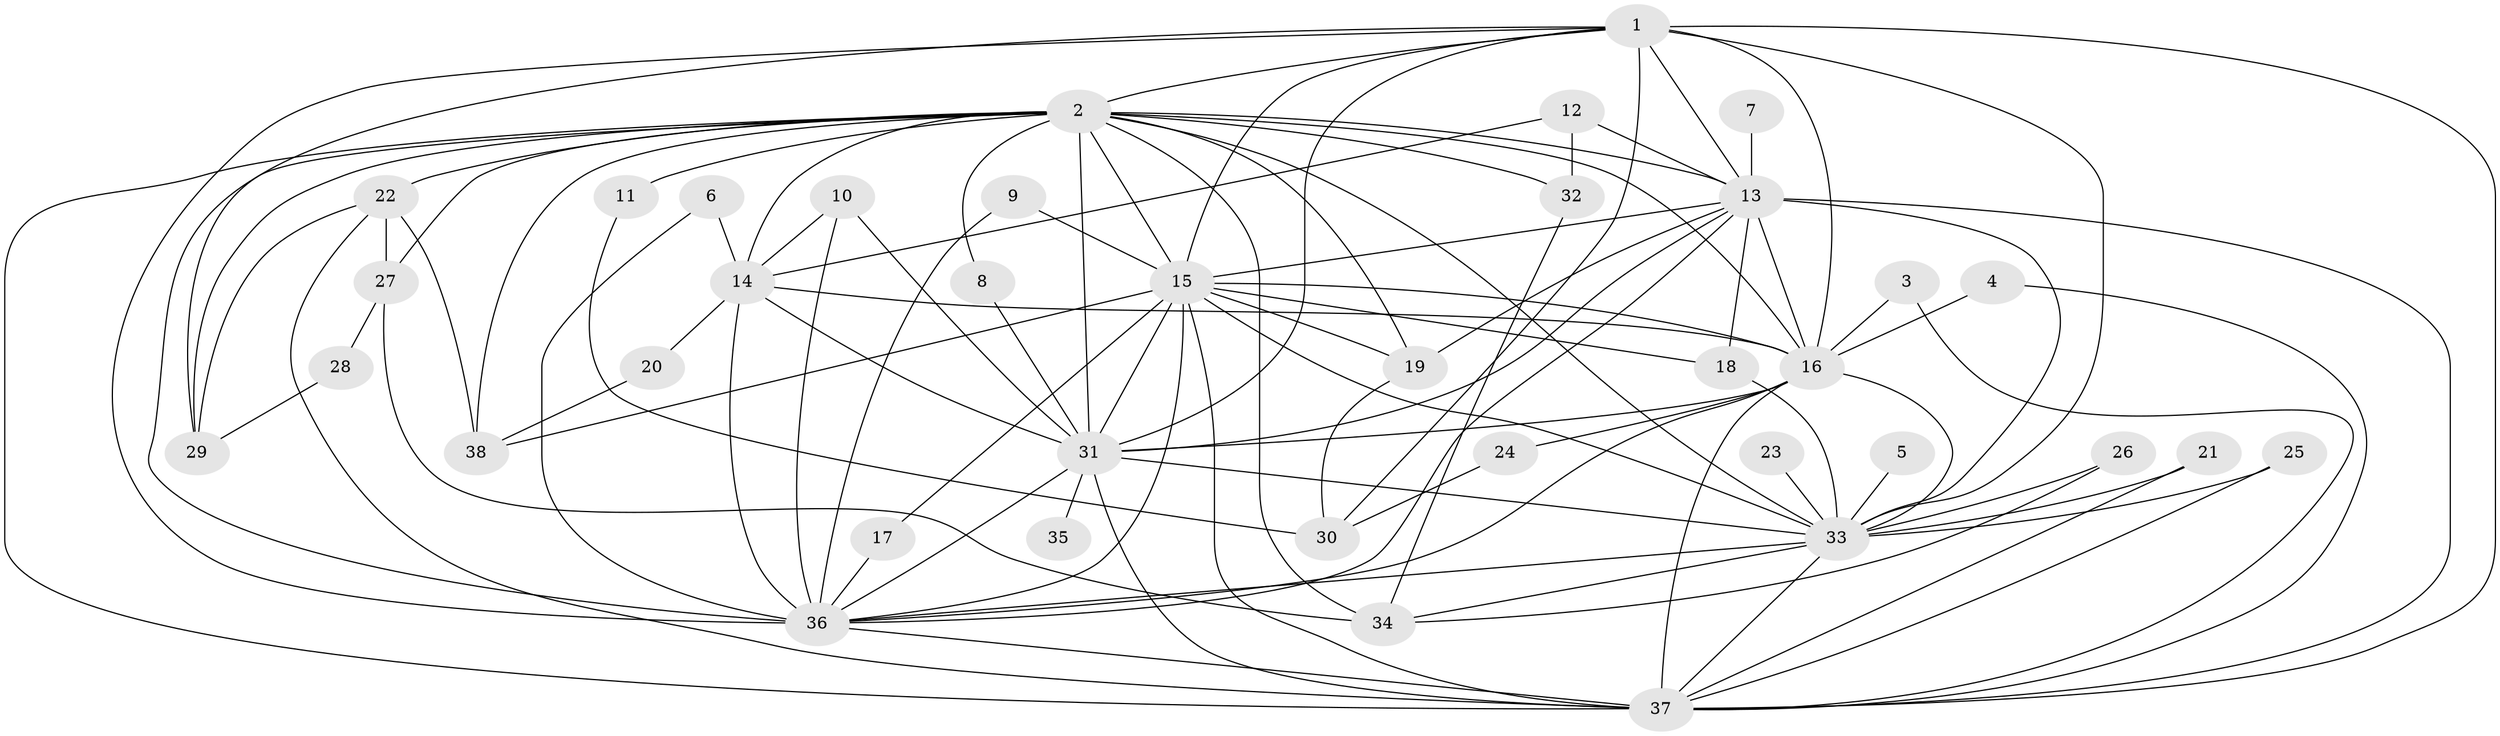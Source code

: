 // original degree distribution, {18: 0.031746031746031744, 16: 0.031746031746031744, 13: 0.015873015873015872, 15: 0.047619047619047616, 21: 0.015873015873015872, 19: 0.015873015873015872, 8: 0.015873015873015872, 2: 0.6190476190476191, 3: 0.09523809523809523, 4: 0.07936507936507936, 6: 0.031746031746031744}
// Generated by graph-tools (version 1.1) at 2025/36/03/04/25 23:36:29]
// undirected, 38 vertices, 99 edges
graph export_dot {
  node [color=gray90,style=filled];
  1;
  2;
  3;
  4;
  5;
  6;
  7;
  8;
  9;
  10;
  11;
  12;
  13;
  14;
  15;
  16;
  17;
  18;
  19;
  20;
  21;
  22;
  23;
  24;
  25;
  26;
  27;
  28;
  29;
  30;
  31;
  32;
  33;
  34;
  35;
  36;
  37;
  38;
  1 -- 2 [weight=2.0];
  1 -- 13 [weight=1.0];
  1 -- 15 [weight=1.0];
  1 -- 16 [weight=2.0];
  1 -- 29 [weight=1.0];
  1 -- 30 [weight=1.0];
  1 -- 31 [weight=1.0];
  1 -- 33 [weight=2.0];
  1 -- 36 [weight=1.0];
  1 -- 37 [weight=1.0];
  2 -- 8 [weight=1.0];
  2 -- 11 [weight=2.0];
  2 -- 13 [weight=2.0];
  2 -- 14 [weight=1.0];
  2 -- 15 [weight=3.0];
  2 -- 16 [weight=2.0];
  2 -- 19 [weight=1.0];
  2 -- 22 [weight=2.0];
  2 -- 27 [weight=1.0];
  2 -- 29 [weight=1.0];
  2 -- 31 [weight=4.0];
  2 -- 32 [weight=1.0];
  2 -- 33 [weight=2.0];
  2 -- 34 [weight=2.0];
  2 -- 36 [weight=3.0];
  2 -- 37 [weight=3.0];
  2 -- 38 [weight=1.0];
  3 -- 16 [weight=1.0];
  3 -- 37 [weight=1.0];
  4 -- 16 [weight=1.0];
  4 -- 37 [weight=1.0];
  5 -- 33 [weight=1.0];
  6 -- 14 [weight=1.0];
  6 -- 36 [weight=1.0];
  7 -- 13 [weight=1.0];
  8 -- 31 [weight=1.0];
  9 -- 15 [weight=1.0];
  9 -- 36 [weight=1.0];
  10 -- 14 [weight=1.0];
  10 -- 31 [weight=1.0];
  10 -- 36 [weight=1.0];
  11 -- 30 [weight=1.0];
  12 -- 13 [weight=1.0];
  12 -- 14 [weight=1.0];
  12 -- 32 [weight=1.0];
  13 -- 15 [weight=2.0];
  13 -- 16 [weight=1.0];
  13 -- 18 [weight=1.0];
  13 -- 19 [weight=1.0];
  13 -- 31 [weight=1.0];
  13 -- 33 [weight=1.0];
  13 -- 36 [weight=1.0];
  13 -- 37 [weight=1.0];
  14 -- 16 [weight=1.0];
  14 -- 20 [weight=1.0];
  14 -- 31 [weight=1.0];
  14 -- 36 [weight=1.0];
  15 -- 16 [weight=1.0];
  15 -- 17 [weight=1.0];
  15 -- 18 [weight=2.0];
  15 -- 19 [weight=1.0];
  15 -- 31 [weight=1.0];
  15 -- 33 [weight=1.0];
  15 -- 36 [weight=1.0];
  15 -- 37 [weight=2.0];
  15 -- 38 [weight=1.0];
  16 -- 24 [weight=1.0];
  16 -- 31 [weight=1.0];
  16 -- 33 [weight=1.0];
  16 -- 36 [weight=1.0];
  16 -- 37 [weight=3.0];
  17 -- 36 [weight=1.0];
  18 -- 33 [weight=1.0];
  19 -- 30 [weight=1.0];
  20 -- 38 [weight=1.0];
  21 -- 33 [weight=1.0];
  21 -- 37 [weight=1.0];
  22 -- 27 [weight=1.0];
  22 -- 29 [weight=1.0];
  22 -- 37 [weight=1.0];
  22 -- 38 [weight=1.0];
  23 -- 33 [weight=1.0];
  24 -- 30 [weight=1.0];
  25 -- 33 [weight=1.0];
  25 -- 37 [weight=1.0];
  26 -- 33 [weight=1.0];
  26 -- 34 [weight=1.0];
  27 -- 28 [weight=1.0];
  27 -- 34 [weight=1.0];
  28 -- 29 [weight=1.0];
  31 -- 33 [weight=1.0];
  31 -- 35 [weight=1.0];
  31 -- 36 [weight=1.0];
  31 -- 37 [weight=1.0];
  32 -- 34 [weight=1.0];
  33 -- 34 [weight=1.0];
  33 -- 36 [weight=1.0];
  33 -- 37 [weight=1.0];
  36 -- 37 [weight=1.0];
}
